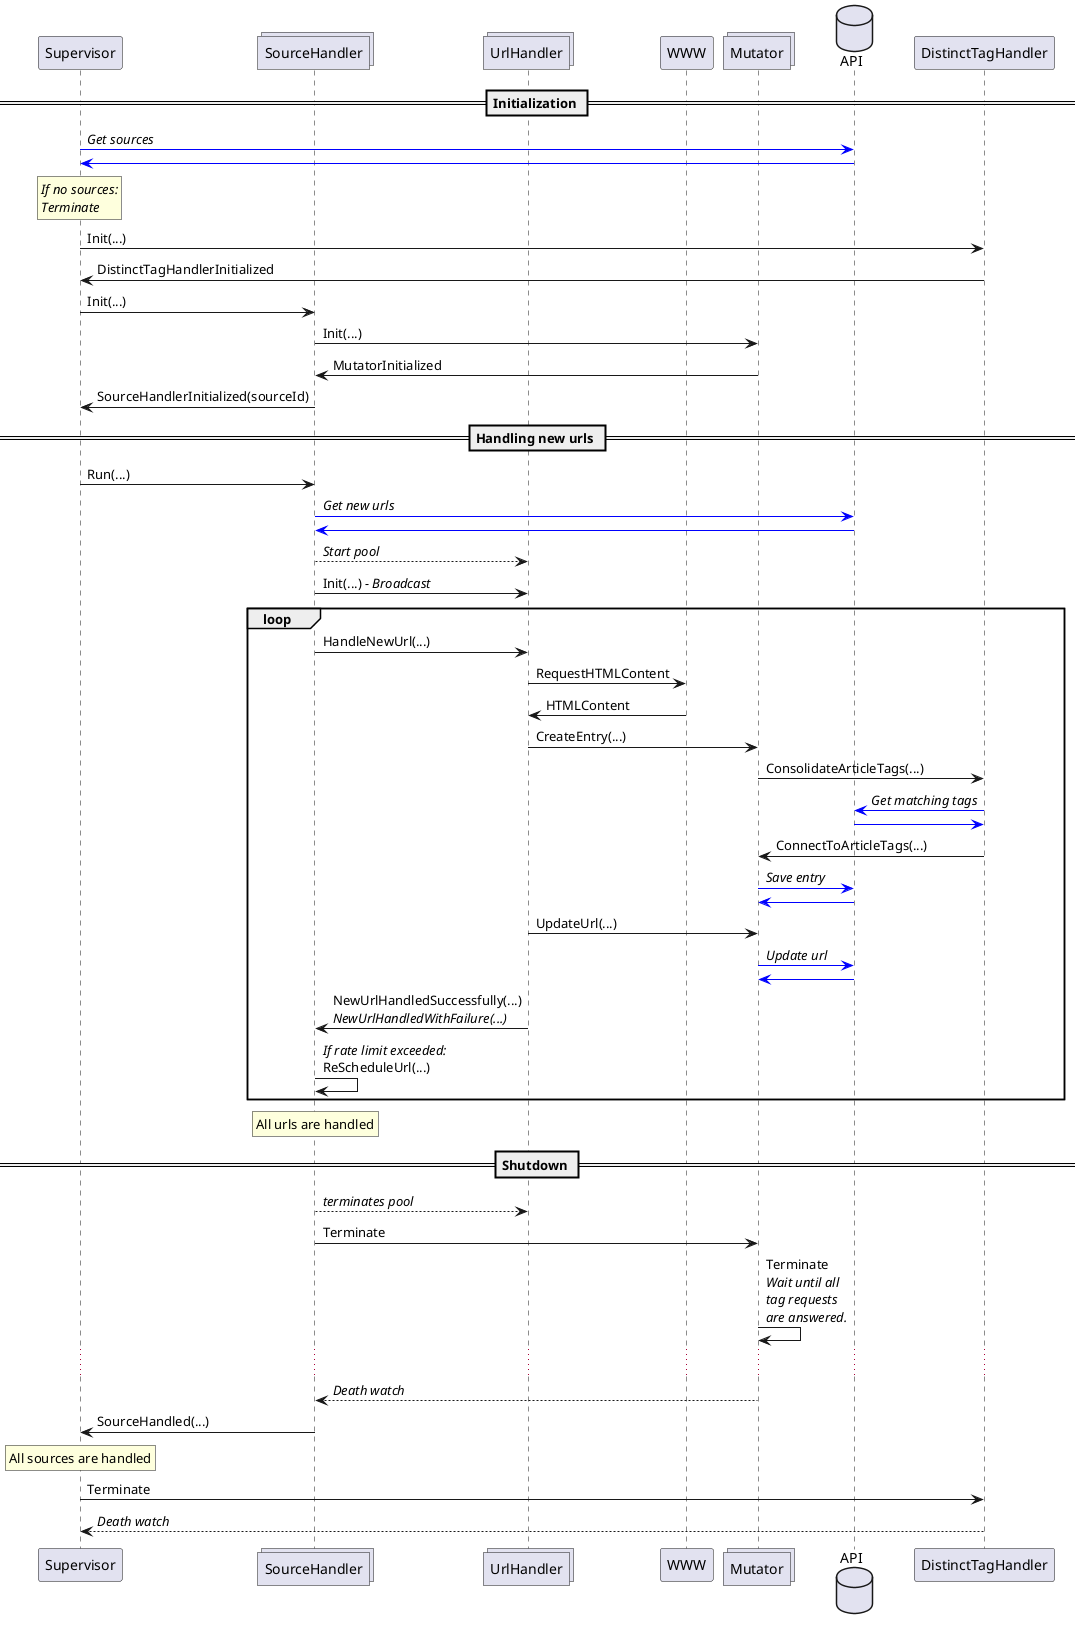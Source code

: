 @startuml
participant Supervisor
collections SourceHandler
collections UrlHandler
participant WWW
collections Mutator
database API

== Initialization ==
Supervisor -[#blue]> API: //Get sources//
API -[#blue]> Supervisor
rnote over Supervisor: //If no sources://\n//Terminate//
Supervisor -> DistinctTagHandler: Init(...)
DistinctTagHandler -> Supervisor: DistinctTagHandlerInitialized

Supervisor -> SourceHandler: Init(...)
SourceHandler -> Mutator: Init(...)
Mutator -> SourceHandler: MutatorInitialized
SourceHandler -> Supervisor: SourceHandlerInitialized(sourceId)

== Handling new urls ==
Supervisor -> SourceHandler: Run(...)
SourceHandler -[#blue]> API: //Get new urls//
' TODO: Report back, if there are no new urls to handle
API -[#blue]> SourceHandler
SourceHandler --> UrlHandler: //Start pool//
SourceHandler -> UrlHandler: Init(...) //- Broadcast//
' TODO: Report back from url handlers

loop
SourceHandler -> UrlHandler: HandleNewUrl(...)
UrlHandler -> WWW: RequestHTMLContent
WWW -> UrlHandler: HTMLContent

UrlHandler -> Mutator: CreateEntry(...)
Mutator -> DistinctTagHandler: ConsolidateArticleTags(...)
DistinctTagHandler -[#blue]> API: //Get matching tags//
API -[#blue]> DistinctTagHandler
DistinctTagHandler -> Mutator: ConnectToArticleTags(...)
Mutator -[#blue]> API: //Save entry//
API -[#blue]> Mutator
' TODO: Feed back about handled entry
UrlHandler -> Mutator: UpdateUrl(...)
Mutator -[#blue]> API: //Update url//
API -[#blue]> Mutator
' TODO: Feed back about handled url
UrlHandler -> SourceHandler: NewUrlHandledSuccessfully(...)\n//NewUrlHandledWithFailure(...)//

SourceHandler -> SourceHandler: //If rate limit exceeded://\nReScheduleUrl(...)
end loop

rnote over SourceHandler
    All urls are handled
endrnote

== Shutdown ==

SourceHandler --> UrlHandler: //terminates pool//
SourceHandler -> Mutator: Terminate
Mutator -> Mutator: Terminate\n//Wait until all//\n//tag requests//\n//are answered.//
...
Mutator --> SourceHandler: //Death watch//

SourceHandler -> Supervisor:SourceHandled(...)

rnote over Supervisor
    All sources are handled
endrnote
Supervisor -> DistinctTagHandler: Terminate
DistinctTagHandler --> Supervisor: //Death watch//

@enduml